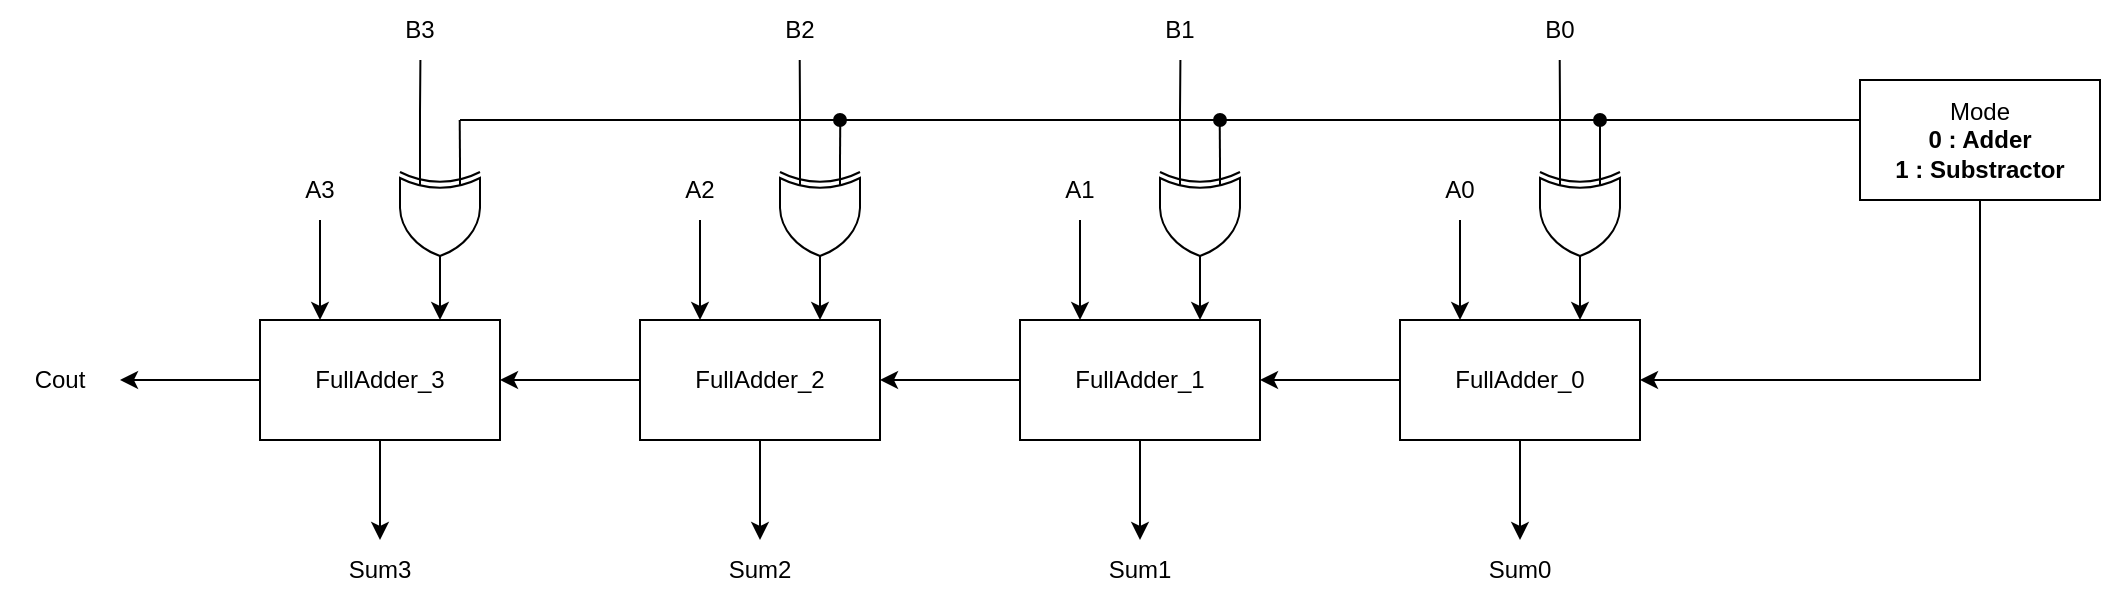 <mxfile version="20.3.0" type="device"><diagram id="3uZD-otO5uDtkVaysJQB" name="페이지-1"><mxGraphModel dx="1221" dy="764" grid="1" gridSize="10" guides="1" tooltips="1" connect="1" arrows="1" fold="1" page="1" pageScale="1" pageWidth="2339" pageHeight="3300" math="0" shadow="0"><root><mxCell id="0"/><mxCell id="1" parent="0"/><mxCell id="TgEj-yNGXw-4fxfVt8m8-8" style="edgeStyle=orthogonalEdgeStyle;rounded=0;orthogonalLoop=1;jettySize=auto;html=1;" parent="1" source="TgEj-yNGXw-4fxfVt8m8-4" edge="1"><mxGeometry relative="1" as="geometry"><mxPoint x="240" y="370" as="targetPoint"/></mxGeometry></mxCell><mxCell id="TgEj-yNGXw-4fxfVt8m8-9" style="edgeStyle=orthogonalEdgeStyle;rounded=0;orthogonalLoop=1;jettySize=auto;html=1;exitX=0.5;exitY=1;exitDx=0;exitDy=0;" parent="1" source="TgEj-yNGXw-4fxfVt8m8-4" edge="1"><mxGeometry relative="1" as="geometry"><mxPoint x="370" y="450" as="targetPoint"/></mxGeometry></mxCell><mxCell id="TgEj-yNGXw-4fxfVt8m8-4" value="FullAdder_3" style="rounded=0;whiteSpace=wrap;html=1;" parent="1" vertex="1"><mxGeometry x="310" y="340" width="120" height="60" as="geometry"/></mxCell><mxCell id="TgEj-yNGXw-4fxfVt8m8-13" style="edgeStyle=orthogonalEdgeStyle;rounded=0;orthogonalLoop=1;jettySize=auto;html=1;exitX=0.5;exitY=1;exitDx=0;exitDy=0;" parent="1" edge="1"><mxGeometry relative="1" as="geometry"><mxPoint x="340" y="340" as="targetPoint"/><mxPoint x="340" y="290" as="sourcePoint"/></mxGeometry></mxCell><mxCell id="TgEj-yNGXw-4fxfVt8m8-17" style="edgeStyle=orthogonalEdgeStyle;rounded=0;orthogonalLoop=1;jettySize=auto;html=1;" parent="1" source="TgEj-yNGXw-4fxfVt8m8-19" edge="1"><mxGeometry relative="1" as="geometry"><mxPoint x="430" y="370" as="targetPoint"/></mxGeometry></mxCell><mxCell id="TgEj-yNGXw-4fxfVt8m8-18" style="edgeStyle=orthogonalEdgeStyle;rounded=0;orthogonalLoop=1;jettySize=auto;html=1;exitX=0.5;exitY=1;exitDx=0;exitDy=0;" parent="1" source="TgEj-yNGXw-4fxfVt8m8-19" edge="1"><mxGeometry relative="1" as="geometry"><mxPoint x="560" y="450" as="targetPoint"/></mxGeometry></mxCell><mxCell id="TgEj-yNGXw-4fxfVt8m8-19" value="FullAdder_2" style="rounded=0;whiteSpace=wrap;html=1;" parent="1" vertex="1"><mxGeometry x="500" y="340" width="120" height="60" as="geometry"/></mxCell><mxCell id="TgEj-yNGXw-4fxfVt8m8-20" style="edgeStyle=orthogonalEdgeStyle;rounded=0;orthogonalLoop=1;jettySize=auto;html=1;exitX=0.5;exitY=1;exitDx=0;exitDy=0;" parent="1" edge="1"><mxGeometry relative="1" as="geometry"><mxPoint x="530" y="340" as="targetPoint"/><mxPoint x="530" y="290" as="sourcePoint"/></mxGeometry></mxCell><mxCell id="TgEj-yNGXw-4fxfVt8m8-22" style="edgeStyle=orthogonalEdgeStyle;rounded=0;orthogonalLoop=1;jettySize=auto;html=1;" parent="1" source="TgEj-yNGXw-4fxfVt8m8-24" edge="1"><mxGeometry relative="1" as="geometry"><mxPoint x="620" y="370" as="targetPoint"/></mxGeometry></mxCell><mxCell id="TgEj-yNGXw-4fxfVt8m8-23" style="edgeStyle=orthogonalEdgeStyle;rounded=0;orthogonalLoop=1;jettySize=auto;html=1;exitX=0.5;exitY=1;exitDx=0;exitDy=0;" parent="1" source="TgEj-yNGXw-4fxfVt8m8-24" edge="1"><mxGeometry relative="1" as="geometry"><mxPoint x="750" y="450" as="targetPoint"/></mxGeometry></mxCell><mxCell id="TgEj-yNGXw-4fxfVt8m8-24" value="FullAdder_1" style="rounded=0;whiteSpace=wrap;html=1;" parent="1" vertex="1"><mxGeometry x="690" y="340" width="120" height="60" as="geometry"/></mxCell><mxCell id="TgEj-yNGXw-4fxfVt8m8-25" style="edgeStyle=orthogonalEdgeStyle;rounded=0;orthogonalLoop=1;jettySize=auto;html=1;exitX=0.5;exitY=1;exitDx=0;exitDy=0;" parent="1" edge="1"><mxGeometry relative="1" as="geometry"><mxPoint x="720" y="340" as="targetPoint"/><mxPoint x="720" y="290" as="sourcePoint"/></mxGeometry></mxCell><mxCell id="TgEj-yNGXw-4fxfVt8m8-27" style="edgeStyle=orthogonalEdgeStyle;rounded=0;orthogonalLoop=1;jettySize=auto;html=1;" parent="1" source="TgEj-yNGXw-4fxfVt8m8-29" edge="1"><mxGeometry relative="1" as="geometry"><mxPoint x="810" y="370" as="targetPoint"/></mxGeometry></mxCell><mxCell id="TgEj-yNGXw-4fxfVt8m8-28" style="edgeStyle=orthogonalEdgeStyle;rounded=0;orthogonalLoop=1;jettySize=auto;html=1;exitX=0.5;exitY=1;exitDx=0;exitDy=0;" parent="1" source="TgEj-yNGXw-4fxfVt8m8-29" edge="1"><mxGeometry relative="1" as="geometry"><mxPoint x="940" y="450" as="targetPoint"/></mxGeometry></mxCell><mxCell id="TgEj-yNGXw-4fxfVt8m8-29" value="FullAdder_0" style="rounded=0;whiteSpace=wrap;html=1;" parent="1" vertex="1"><mxGeometry x="880" y="340" width="120" height="60" as="geometry"/></mxCell><mxCell id="TgEj-yNGXw-4fxfVt8m8-30" style="edgeStyle=orthogonalEdgeStyle;rounded=0;orthogonalLoop=1;jettySize=auto;html=1;exitX=0.5;exitY=1;exitDx=0;exitDy=0;" parent="1" edge="1"><mxGeometry relative="1" as="geometry"><mxPoint x="910" y="340" as="targetPoint"/><mxPoint x="910" y="290" as="sourcePoint"/></mxGeometry></mxCell><mxCell id="TgEj-yNGXw-4fxfVt8m8-33" value="A3" style="text;html=1;strokeColor=none;fillColor=none;align=center;verticalAlign=middle;whiteSpace=wrap;rounded=0;" parent="1" vertex="1"><mxGeometry x="310" y="260" width="60" height="30" as="geometry"/></mxCell><mxCell id="TgEj-yNGXw-4fxfVt8m8-35" value="A2" style="text;html=1;strokeColor=none;fillColor=none;align=center;verticalAlign=middle;whiteSpace=wrap;rounded=0;" parent="1" vertex="1"><mxGeometry x="500" y="260" width="60" height="30" as="geometry"/></mxCell><mxCell id="TgEj-yNGXw-4fxfVt8m8-37" value="A1" style="text;html=1;strokeColor=none;fillColor=none;align=center;verticalAlign=middle;whiteSpace=wrap;rounded=0;" parent="1" vertex="1"><mxGeometry x="690" y="260" width="60" height="30" as="geometry"/></mxCell><mxCell id="TgEj-yNGXw-4fxfVt8m8-39" value="A0" style="text;html=1;strokeColor=none;fillColor=none;align=center;verticalAlign=middle;whiteSpace=wrap;rounded=0;" parent="1" vertex="1"><mxGeometry x="880" y="260" width="60" height="30" as="geometry"/></mxCell><mxCell id="TgEj-yNGXw-4fxfVt8m8-42" value="Cout" style="text;html=1;strokeColor=none;fillColor=none;align=center;verticalAlign=middle;whiteSpace=wrap;rounded=0;" parent="1" vertex="1"><mxGeometry x="180" y="355" width="60" height="30" as="geometry"/></mxCell><mxCell id="TgEj-yNGXw-4fxfVt8m8-43" value="Sum3" style="text;html=1;strokeColor=none;fillColor=none;align=center;verticalAlign=middle;whiteSpace=wrap;rounded=0;" parent="1" vertex="1"><mxGeometry x="340" y="450" width="60" height="30" as="geometry"/></mxCell><mxCell id="TgEj-yNGXw-4fxfVt8m8-44" value="Sum2" style="text;html=1;strokeColor=none;fillColor=none;align=center;verticalAlign=middle;whiteSpace=wrap;rounded=0;" parent="1" vertex="1"><mxGeometry x="530" y="450" width="60" height="30" as="geometry"/></mxCell><mxCell id="TgEj-yNGXw-4fxfVt8m8-45" value="Sum1" style="text;html=1;strokeColor=none;fillColor=none;align=center;verticalAlign=middle;whiteSpace=wrap;rounded=0;" parent="1" vertex="1"><mxGeometry x="720" y="450" width="60" height="30" as="geometry"/></mxCell><mxCell id="TgEj-yNGXw-4fxfVt8m8-46" value="Sum0" style="text;html=1;strokeColor=none;fillColor=none;align=center;verticalAlign=middle;whiteSpace=wrap;rounded=0;" parent="1" vertex="1"><mxGeometry x="910" y="450" width="60" height="30" as="geometry"/></mxCell><mxCell id="9A23Gte3JKGH83YXeTCP-2" style="edgeStyle=orthogonalEdgeStyle;rounded=0;orthogonalLoop=1;jettySize=auto;html=1;exitX=1;exitY=0.5;exitDx=0;exitDy=0;exitPerimeter=0;entryX=0.75;entryY=0;entryDx=0;entryDy=0;" edge="1" parent="1" source="9A23Gte3JKGH83YXeTCP-1" target="TgEj-yNGXw-4fxfVt8m8-4"><mxGeometry relative="1" as="geometry"/></mxCell><mxCell id="9A23Gte3JKGH83YXeTCP-17" style="edgeStyle=orthogonalEdgeStyle;rounded=0;orthogonalLoop=1;jettySize=auto;html=1;exitX=0;exitY=0.25;exitDx=0;exitDy=0;exitPerimeter=0;endArrow=none;endFill=0;" edge="1" parent="1" source="9A23Gte3JKGH83YXeTCP-1"><mxGeometry relative="1" as="geometry"><mxPoint x="409.857" y="240" as="targetPoint"/></mxGeometry></mxCell><mxCell id="9A23Gte3JKGH83YXeTCP-21" style="edgeStyle=orthogonalEdgeStyle;rounded=0;orthogonalLoop=1;jettySize=auto;html=1;exitX=0;exitY=0.75;exitDx=0;exitDy=0;exitPerimeter=0;endArrow=none;endFill=0;" edge="1" parent="1" source="9A23Gte3JKGH83YXeTCP-1"><mxGeometry relative="1" as="geometry"><mxPoint x="390.207" y="210" as="targetPoint"/></mxGeometry></mxCell><mxCell id="9A23Gte3JKGH83YXeTCP-1" value="" style="verticalLabelPosition=bottom;shadow=0;dashed=0;align=center;html=1;verticalAlign=top;shape=mxgraph.electrical.logic_gates.logic_gate;operation=xor;rotation=90;" vertex="1" parent="1"><mxGeometry x="370" y="270" width="60" height="40" as="geometry"/></mxCell><mxCell id="9A23Gte3JKGH83YXeTCP-7" style="edgeStyle=orthogonalEdgeStyle;rounded=0;orthogonalLoop=1;jettySize=auto;html=1;exitX=1;exitY=0.5;exitDx=0;exitDy=0;exitPerimeter=0;entryX=0.75;entryY=0;entryDx=0;entryDy=0;" edge="1" parent="1" source="9A23Gte3JKGH83YXeTCP-4" target="TgEj-yNGXw-4fxfVt8m8-19"><mxGeometry relative="1" as="geometry"/></mxCell><mxCell id="9A23Gte3JKGH83YXeTCP-16" style="edgeStyle=orthogonalEdgeStyle;rounded=0;orthogonalLoop=1;jettySize=auto;html=1;exitX=0;exitY=0.25;exitDx=0;exitDy=0;exitPerimeter=0;endArrow=none;endFill=0;" edge="1" parent="1" source="9A23Gte3JKGH83YXeTCP-4"><mxGeometry relative="1" as="geometry"><mxPoint x="600.143" y="240" as="targetPoint"/></mxGeometry></mxCell><mxCell id="9A23Gte3JKGH83YXeTCP-22" style="edgeStyle=orthogonalEdgeStyle;rounded=0;orthogonalLoop=1;jettySize=auto;html=1;exitX=0;exitY=0.75;exitDx=0;exitDy=0;exitPerimeter=0;endArrow=none;endFill=0;" edge="1" parent="1" source="9A23Gte3JKGH83YXeTCP-4"><mxGeometry relative="1" as="geometry"><mxPoint x="579.862" y="210" as="targetPoint"/></mxGeometry></mxCell><mxCell id="9A23Gte3JKGH83YXeTCP-4" value="" style="verticalLabelPosition=bottom;shadow=0;dashed=0;align=center;html=1;verticalAlign=top;shape=mxgraph.electrical.logic_gates.logic_gate;operation=xor;rotation=90;" vertex="1" parent="1"><mxGeometry x="560" y="270" width="60" height="40" as="geometry"/></mxCell><mxCell id="9A23Gte3JKGH83YXeTCP-8" style="edgeStyle=orthogonalEdgeStyle;rounded=0;orthogonalLoop=1;jettySize=auto;html=1;exitX=1;exitY=0.5;exitDx=0;exitDy=0;exitPerimeter=0;entryX=0.75;entryY=0;entryDx=0;entryDy=0;" edge="1" parent="1" source="9A23Gte3JKGH83YXeTCP-5" target="TgEj-yNGXw-4fxfVt8m8-24"><mxGeometry relative="1" as="geometry"/></mxCell><mxCell id="9A23Gte3JKGH83YXeTCP-15" style="edgeStyle=orthogonalEdgeStyle;rounded=0;orthogonalLoop=1;jettySize=auto;html=1;exitX=0;exitY=0.25;exitDx=0;exitDy=0;exitPerimeter=0;endArrow=none;endFill=0;" edge="1" parent="1" source="9A23Gte3JKGH83YXeTCP-5"><mxGeometry relative="1" as="geometry"><mxPoint x="789.857" y="240" as="targetPoint"/></mxGeometry></mxCell><mxCell id="9A23Gte3JKGH83YXeTCP-23" style="edgeStyle=orthogonalEdgeStyle;rounded=0;orthogonalLoop=1;jettySize=auto;html=1;exitX=0;exitY=0.75;exitDx=0;exitDy=0;exitPerimeter=0;endArrow=none;endFill=0;" edge="1" parent="1" source="9A23Gte3JKGH83YXeTCP-5"><mxGeometry relative="1" as="geometry"><mxPoint x="770.207" y="210" as="targetPoint"/></mxGeometry></mxCell><mxCell id="9A23Gte3JKGH83YXeTCP-5" value="" style="verticalLabelPosition=bottom;shadow=0;dashed=0;align=center;html=1;verticalAlign=top;shape=mxgraph.electrical.logic_gates.logic_gate;operation=xor;rotation=90;" vertex="1" parent="1"><mxGeometry x="750" y="270" width="60" height="40" as="geometry"/></mxCell><mxCell id="9A23Gte3JKGH83YXeTCP-9" style="edgeStyle=orthogonalEdgeStyle;rounded=0;orthogonalLoop=1;jettySize=auto;html=1;exitX=1;exitY=0.5;exitDx=0;exitDy=0;exitPerimeter=0;entryX=0.75;entryY=0;entryDx=0;entryDy=0;" edge="1" parent="1" source="9A23Gte3JKGH83YXeTCP-6" target="TgEj-yNGXw-4fxfVt8m8-29"><mxGeometry relative="1" as="geometry"/></mxCell><mxCell id="9A23Gte3JKGH83YXeTCP-12" style="edgeStyle=orthogonalEdgeStyle;rounded=0;orthogonalLoop=1;jettySize=auto;html=1;exitX=0;exitY=0.25;exitDx=0;exitDy=0;exitPerimeter=0;entryX=0;entryY=0.333;entryDx=0;entryDy=0;entryPerimeter=0;endArrow=none;endFill=0;" edge="1" parent="1" source="9A23Gte3JKGH83YXeTCP-6" target="9A23Gte3JKGH83YXeTCP-10"><mxGeometry relative="1" as="geometry"/></mxCell><mxCell id="9A23Gte3JKGH83YXeTCP-24" style="edgeStyle=orthogonalEdgeStyle;rounded=0;orthogonalLoop=1;jettySize=auto;html=1;exitX=0;exitY=0.75;exitDx=0;exitDy=0;exitPerimeter=0;endArrow=none;endFill=0;" edge="1" parent="1" source="9A23Gte3JKGH83YXeTCP-6"><mxGeometry relative="1" as="geometry"><mxPoint x="959.862" y="210" as="targetPoint"/></mxGeometry></mxCell><mxCell id="9A23Gte3JKGH83YXeTCP-6" value="" style="verticalLabelPosition=bottom;shadow=0;dashed=0;align=center;html=1;verticalAlign=top;shape=mxgraph.electrical.logic_gates.logic_gate;operation=xor;rotation=90;" vertex="1" parent="1"><mxGeometry x="940" y="270" width="60" height="40" as="geometry"/></mxCell><mxCell id="9A23Gte3JKGH83YXeTCP-29" style="edgeStyle=orthogonalEdgeStyle;rounded=0;orthogonalLoop=1;jettySize=auto;html=1;exitX=0.5;exitY=1;exitDx=0;exitDy=0;entryX=1;entryY=0.5;entryDx=0;entryDy=0;endArrow=classic;endFill=1;" edge="1" parent="1" source="9A23Gte3JKGH83YXeTCP-10" target="TgEj-yNGXw-4fxfVt8m8-29"><mxGeometry relative="1" as="geometry"/></mxCell><mxCell id="9A23Gte3JKGH83YXeTCP-10" value="Mode&lt;br&gt;&lt;b&gt;0 : Adder&lt;br&gt;1 : Substractor&lt;/b&gt;" style="rounded=0;whiteSpace=wrap;html=1;" vertex="1" parent="1"><mxGeometry x="1110" y="220" width="120" height="60" as="geometry"/></mxCell><mxCell id="9A23Gte3JKGH83YXeTCP-18" value="" style="endArrow=oval;html=1;rounded=0;endFill=1;" edge="1" parent="1"><mxGeometry width="50" height="50" relative="1" as="geometry"><mxPoint x="410" y="240" as="sourcePoint"/><mxPoint x="600" y="240" as="targetPoint"/></mxGeometry></mxCell><mxCell id="9A23Gte3JKGH83YXeTCP-19" value="" style="endArrow=oval;html=1;rounded=0;endFill=1;" edge="1" parent="1"><mxGeometry width="50" height="50" relative="1" as="geometry"><mxPoint x="600" y="240" as="sourcePoint"/><mxPoint x="790" y="240" as="targetPoint"/></mxGeometry></mxCell><mxCell id="9A23Gte3JKGH83YXeTCP-20" value="" style="endArrow=oval;html=1;rounded=0;endFill=1;" edge="1" parent="1"><mxGeometry width="50" height="50" relative="1" as="geometry"><mxPoint x="790" y="240" as="sourcePoint"/><mxPoint x="980" y="240" as="targetPoint"/></mxGeometry></mxCell><mxCell id="9A23Gte3JKGH83YXeTCP-25" value="B3" style="text;html=1;strokeColor=none;fillColor=none;align=center;verticalAlign=middle;whiteSpace=wrap;rounded=0;" vertex="1" parent="1"><mxGeometry x="360" y="180" width="60" height="30" as="geometry"/></mxCell><mxCell id="9A23Gte3JKGH83YXeTCP-26" value="B2" style="text;html=1;strokeColor=none;fillColor=none;align=center;verticalAlign=middle;whiteSpace=wrap;rounded=0;" vertex="1" parent="1"><mxGeometry x="550" y="180" width="60" height="30" as="geometry"/></mxCell><mxCell id="9A23Gte3JKGH83YXeTCP-27" value="B1" style="text;html=1;strokeColor=none;fillColor=none;align=center;verticalAlign=middle;whiteSpace=wrap;rounded=0;" vertex="1" parent="1"><mxGeometry x="740" y="180" width="60" height="30" as="geometry"/></mxCell><mxCell id="9A23Gte3JKGH83YXeTCP-28" value="B0" style="text;html=1;strokeColor=none;fillColor=none;align=center;verticalAlign=middle;whiteSpace=wrap;rounded=0;" vertex="1" parent="1"><mxGeometry x="930" y="180" width="60" height="30" as="geometry"/></mxCell></root></mxGraphModel></diagram></mxfile>